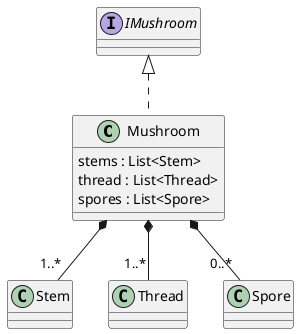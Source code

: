 @startuml mushroom

Mushroom *-- "1..*" Stem
Mushroom *-- "1..*" Thread
Mushroom *-- "0..*" Spore
class Mushroom implements IMushroom{
    stems : List<Stem>
    thread : List<Thread>
    spores : List<Spore>
}
@enduml